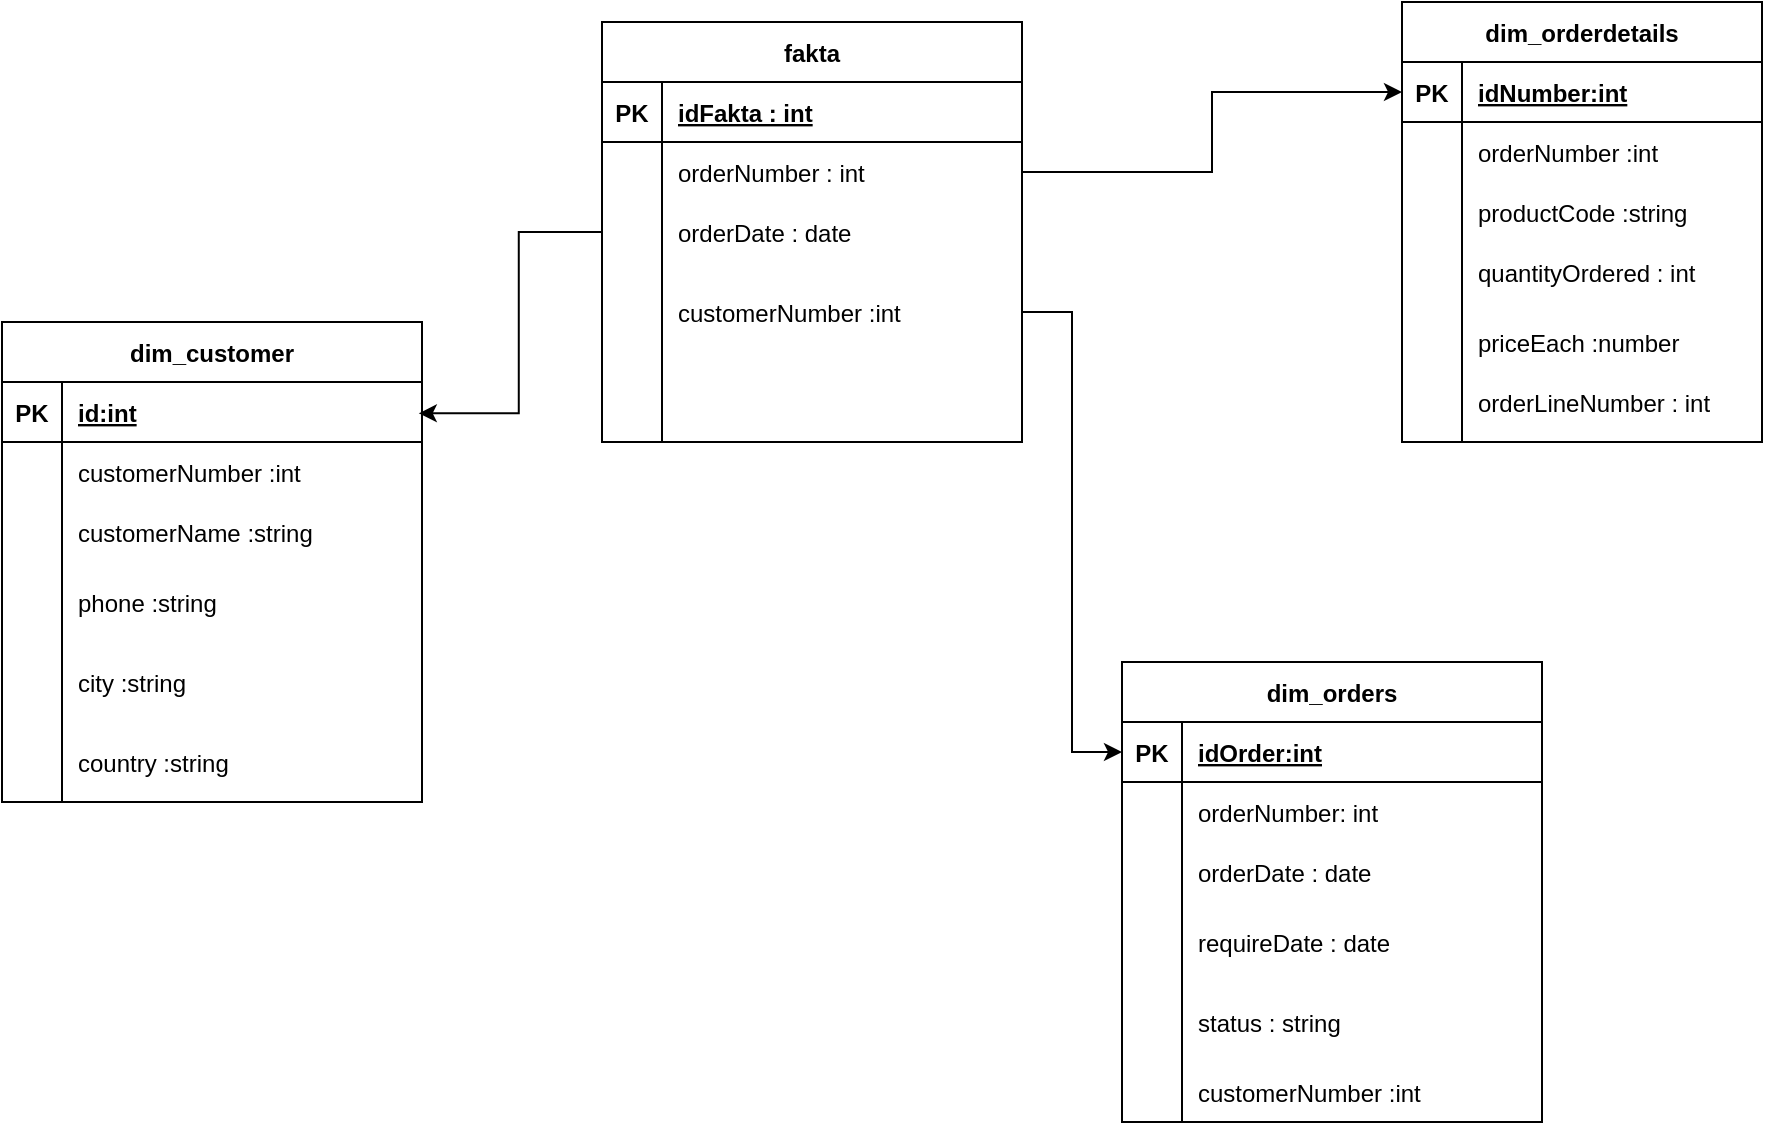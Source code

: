 <mxfile version="20.6.0" type="device"><diagram id="lp64Z3Ji3oRUmP9Y0wse" name="Page-1"><mxGraphModel dx="989" dy="588" grid="1" gridSize="10" guides="1" tooltips="1" connect="1" arrows="1" fold="1" page="1" pageScale="1" pageWidth="827" pageHeight="1169" math="0" shadow="0"><root><mxCell id="0"/><mxCell id="1" parent="0"/><mxCell id="zHVSrStEscbDM1O90p-H-2" value="dim_customer" style="shape=table;startSize=30;container=1;collapsible=1;childLayout=tableLayout;fixedRows=1;rowLines=0;fontStyle=1;align=center;resizeLast=1;" parent="1" vertex="1"><mxGeometry x="20" y="250" width="210" height="240" as="geometry"/></mxCell><mxCell id="zHVSrStEscbDM1O90p-H-3" value="" style="shape=tableRow;horizontal=0;startSize=0;swimlaneHead=0;swimlaneBody=0;fillColor=none;collapsible=0;dropTarget=0;points=[[0,0.5],[1,0.5]];portConstraint=eastwest;top=0;left=0;right=0;bottom=1;" parent="zHVSrStEscbDM1O90p-H-2" vertex="1"><mxGeometry y="30" width="210" height="30" as="geometry"/></mxCell><mxCell id="zHVSrStEscbDM1O90p-H-4" value="PK" style="shape=partialRectangle;connectable=0;fillColor=none;top=0;left=0;bottom=0;right=0;fontStyle=1;overflow=hidden;" parent="zHVSrStEscbDM1O90p-H-3" vertex="1"><mxGeometry width="30" height="30" as="geometry"><mxRectangle width="30" height="30" as="alternateBounds"/></mxGeometry></mxCell><mxCell id="zHVSrStEscbDM1O90p-H-5" value="id:int" style="shape=partialRectangle;connectable=0;fillColor=none;top=0;left=0;bottom=0;right=0;align=left;spacingLeft=6;fontStyle=5;overflow=hidden;" parent="zHVSrStEscbDM1O90p-H-3" vertex="1"><mxGeometry x="30" width="180" height="30" as="geometry"><mxRectangle width="180" height="30" as="alternateBounds"/></mxGeometry></mxCell><mxCell id="zHVSrStEscbDM1O90p-H-6" value="" style="shape=tableRow;horizontal=0;startSize=0;swimlaneHead=0;swimlaneBody=0;fillColor=none;collapsible=0;dropTarget=0;points=[[0,0.5],[1,0.5]];portConstraint=eastwest;top=0;left=0;right=0;bottom=0;" parent="zHVSrStEscbDM1O90p-H-2" vertex="1"><mxGeometry y="60" width="210" height="30" as="geometry"/></mxCell><mxCell id="zHVSrStEscbDM1O90p-H-7" value="" style="shape=partialRectangle;connectable=0;fillColor=none;top=0;left=0;bottom=0;right=0;editable=1;overflow=hidden;" parent="zHVSrStEscbDM1O90p-H-6" vertex="1"><mxGeometry width="30" height="30" as="geometry"><mxRectangle width="30" height="30" as="alternateBounds"/></mxGeometry></mxCell><mxCell id="zHVSrStEscbDM1O90p-H-8" value="customerNumber :int" style="shape=partialRectangle;connectable=0;fillColor=none;top=0;left=0;bottom=0;right=0;align=left;spacingLeft=6;overflow=hidden;" parent="zHVSrStEscbDM1O90p-H-6" vertex="1"><mxGeometry x="30" width="180" height="30" as="geometry"><mxRectangle width="180" height="30" as="alternateBounds"/></mxGeometry></mxCell><mxCell id="zHVSrStEscbDM1O90p-H-9" value="" style="shape=tableRow;horizontal=0;startSize=0;swimlaneHead=0;swimlaneBody=0;fillColor=none;collapsible=0;dropTarget=0;points=[[0,0.5],[1,0.5]];portConstraint=eastwest;top=0;left=0;right=0;bottom=0;" parent="zHVSrStEscbDM1O90p-H-2" vertex="1"><mxGeometry y="90" width="210" height="30" as="geometry"/></mxCell><mxCell id="zHVSrStEscbDM1O90p-H-10" value="" style="shape=partialRectangle;connectable=0;fillColor=none;top=0;left=0;bottom=0;right=0;editable=1;overflow=hidden;" parent="zHVSrStEscbDM1O90p-H-9" vertex="1"><mxGeometry width="30" height="30" as="geometry"><mxRectangle width="30" height="30" as="alternateBounds"/></mxGeometry></mxCell><mxCell id="zHVSrStEscbDM1O90p-H-11" value="customerName :string" style="shape=partialRectangle;connectable=0;fillColor=none;top=0;left=0;bottom=0;right=0;align=left;spacingLeft=6;overflow=hidden;" parent="zHVSrStEscbDM1O90p-H-9" vertex="1"><mxGeometry x="30" width="180" height="30" as="geometry"><mxRectangle width="180" height="30" as="alternateBounds"/></mxGeometry></mxCell><mxCell id="zHVSrStEscbDM1O90p-H-12" value="" style="shape=tableRow;horizontal=0;startSize=0;swimlaneHead=0;swimlaneBody=0;fillColor=none;collapsible=0;dropTarget=0;points=[[0,0.5],[1,0.5]];portConstraint=eastwest;top=0;left=0;right=0;bottom=0;" parent="zHVSrStEscbDM1O90p-H-2" vertex="1"><mxGeometry y="120" width="210" height="40" as="geometry"/></mxCell><mxCell id="zHVSrStEscbDM1O90p-H-13" value="" style="shape=partialRectangle;connectable=0;fillColor=none;top=0;left=0;bottom=0;right=0;editable=1;overflow=hidden;" parent="zHVSrStEscbDM1O90p-H-12" vertex="1"><mxGeometry width="30" height="40" as="geometry"><mxRectangle width="30" height="40" as="alternateBounds"/></mxGeometry></mxCell><mxCell id="zHVSrStEscbDM1O90p-H-14" value="phone :string" style="shape=partialRectangle;connectable=0;fillColor=none;top=0;left=0;bottom=0;right=0;align=left;spacingLeft=6;overflow=hidden;" parent="zHVSrStEscbDM1O90p-H-12" vertex="1"><mxGeometry x="30" width="180" height="40" as="geometry"><mxRectangle width="180" height="40" as="alternateBounds"/></mxGeometry></mxCell><mxCell id="nL2e6JNJ1G2Rb-rszVsr-1" value="" style="shape=tableRow;horizontal=0;startSize=0;swimlaneHead=0;swimlaneBody=0;fillColor=none;collapsible=0;dropTarget=0;points=[[0,0.5],[1,0.5]];portConstraint=eastwest;top=0;left=0;right=0;bottom=0;" parent="zHVSrStEscbDM1O90p-H-2" vertex="1"><mxGeometry y="160" width="210" height="40" as="geometry"/></mxCell><mxCell id="nL2e6JNJ1G2Rb-rszVsr-2" value="" style="shape=partialRectangle;connectable=0;fillColor=none;top=0;left=0;bottom=0;right=0;editable=1;overflow=hidden;" parent="nL2e6JNJ1G2Rb-rszVsr-1" vertex="1"><mxGeometry width="30" height="40" as="geometry"><mxRectangle width="30" height="40" as="alternateBounds"/></mxGeometry></mxCell><mxCell id="nL2e6JNJ1G2Rb-rszVsr-3" value="city :string" style="shape=partialRectangle;connectable=0;fillColor=none;top=0;left=0;bottom=0;right=0;align=left;spacingLeft=6;overflow=hidden;" parent="nL2e6JNJ1G2Rb-rszVsr-1" vertex="1"><mxGeometry x="30" width="180" height="40" as="geometry"><mxRectangle width="180" height="40" as="alternateBounds"/></mxGeometry></mxCell><mxCell id="zHVSrStEscbDM1O90p-H-15" value="dim_orders" style="shape=table;startSize=30;container=1;collapsible=1;childLayout=tableLayout;fixedRows=1;rowLines=0;fontStyle=1;align=center;resizeLast=1;" parent="1" vertex="1"><mxGeometry x="580" y="420" width="210" height="230" as="geometry"><mxRectangle x="440" y="250" width="100" height="30" as="alternateBounds"/></mxGeometry></mxCell><mxCell id="zHVSrStEscbDM1O90p-H-16" value="" style="shape=tableRow;horizontal=0;startSize=0;swimlaneHead=0;swimlaneBody=0;fillColor=none;collapsible=0;dropTarget=0;points=[[0,0.5],[1,0.5]];portConstraint=eastwest;top=0;left=0;right=0;bottom=1;" parent="zHVSrStEscbDM1O90p-H-15" vertex="1"><mxGeometry y="30" width="210" height="30" as="geometry"/></mxCell><mxCell id="zHVSrStEscbDM1O90p-H-17" value="PK" style="shape=partialRectangle;connectable=0;fillColor=none;top=0;left=0;bottom=0;right=0;fontStyle=1;overflow=hidden;" parent="zHVSrStEscbDM1O90p-H-16" vertex="1"><mxGeometry width="30" height="30" as="geometry"><mxRectangle width="30" height="30" as="alternateBounds"/></mxGeometry></mxCell><mxCell id="zHVSrStEscbDM1O90p-H-18" value="idOrder:int" style="shape=partialRectangle;connectable=0;fillColor=none;top=0;left=0;bottom=0;right=0;align=left;spacingLeft=6;fontStyle=5;overflow=hidden;" parent="zHVSrStEscbDM1O90p-H-16" vertex="1"><mxGeometry x="30" width="180" height="30" as="geometry"><mxRectangle width="180" height="30" as="alternateBounds"/></mxGeometry></mxCell><mxCell id="zHVSrStEscbDM1O90p-H-19" value="" style="shape=tableRow;horizontal=0;startSize=0;swimlaneHead=0;swimlaneBody=0;fillColor=none;collapsible=0;dropTarget=0;points=[[0,0.5],[1,0.5]];portConstraint=eastwest;top=0;left=0;right=0;bottom=0;" parent="zHVSrStEscbDM1O90p-H-15" vertex="1"><mxGeometry y="60" width="210" height="30" as="geometry"/></mxCell><mxCell id="zHVSrStEscbDM1O90p-H-20" value="" style="shape=partialRectangle;connectable=0;fillColor=none;top=0;left=0;bottom=0;right=0;editable=1;overflow=hidden;" parent="zHVSrStEscbDM1O90p-H-19" vertex="1"><mxGeometry width="30" height="30" as="geometry"><mxRectangle width="30" height="30" as="alternateBounds"/></mxGeometry></mxCell><mxCell id="zHVSrStEscbDM1O90p-H-21" value="orderNumber: int" style="shape=partialRectangle;connectable=0;fillColor=none;top=0;left=0;bottom=0;right=0;align=left;spacingLeft=6;overflow=hidden;" parent="zHVSrStEscbDM1O90p-H-19" vertex="1"><mxGeometry x="30" width="180" height="30" as="geometry"><mxRectangle width="180" height="30" as="alternateBounds"/></mxGeometry></mxCell><mxCell id="zHVSrStEscbDM1O90p-H-22" value="" style="shape=tableRow;horizontal=0;startSize=0;swimlaneHead=0;swimlaneBody=0;fillColor=none;collapsible=0;dropTarget=0;points=[[0,0.5],[1,0.5]];portConstraint=eastwest;top=0;left=0;right=0;bottom=0;" parent="zHVSrStEscbDM1O90p-H-15" vertex="1"><mxGeometry y="90" width="210" height="30" as="geometry"/></mxCell><mxCell id="zHVSrStEscbDM1O90p-H-23" value="" style="shape=partialRectangle;connectable=0;fillColor=none;top=0;left=0;bottom=0;right=0;editable=1;overflow=hidden;" parent="zHVSrStEscbDM1O90p-H-22" vertex="1"><mxGeometry width="30" height="30" as="geometry"><mxRectangle width="30" height="30" as="alternateBounds"/></mxGeometry></mxCell><mxCell id="zHVSrStEscbDM1O90p-H-24" value="orderDate : date" style="shape=partialRectangle;connectable=0;fillColor=none;top=0;left=0;bottom=0;right=0;align=left;spacingLeft=6;overflow=hidden;" parent="zHVSrStEscbDM1O90p-H-22" vertex="1"><mxGeometry x="30" width="180" height="30" as="geometry"><mxRectangle width="180" height="30" as="alternateBounds"/></mxGeometry></mxCell><mxCell id="zHVSrStEscbDM1O90p-H-25" value="" style="shape=tableRow;horizontal=0;startSize=0;swimlaneHead=0;swimlaneBody=0;fillColor=none;collapsible=0;dropTarget=0;points=[[0,0.5],[1,0.5]];portConstraint=eastwest;top=0;left=0;right=0;bottom=0;" parent="zHVSrStEscbDM1O90p-H-15" vertex="1"><mxGeometry y="120" width="210" height="40" as="geometry"/></mxCell><mxCell id="zHVSrStEscbDM1O90p-H-26" value="" style="shape=partialRectangle;connectable=0;fillColor=none;top=0;left=0;bottom=0;right=0;editable=1;overflow=hidden;" parent="zHVSrStEscbDM1O90p-H-25" vertex="1"><mxGeometry width="30" height="40" as="geometry"><mxRectangle width="30" height="40" as="alternateBounds"/></mxGeometry></mxCell><mxCell id="zHVSrStEscbDM1O90p-H-27" value="requireDate : date" style="shape=partialRectangle;connectable=0;fillColor=none;top=0;left=0;bottom=0;right=0;align=left;spacingLeft=6;overflow=hidden;" parent="zHVSrStEscbDM1O90p-H-25" vertex="1"><mxGeometry x="30" width="180" height="40" as="geometry"><mxRectangle width="180" height="40" as="alternateBounds"/></mxGeometry></mxCell><mxCell id="nL2e6JNJ1G2Rb-rszVsr-4" value="" style="shape=tableRow;horizontal=0;startSize=0;swimlaneHead=0;swimlaneBody=0;fillColor=none;collapsible=0;dropTarget=0;points=[[0,0.5],[1,0.5]];portConstraint=eastwest;top=0;left=0;right=0;bottom=0;" parent="zHVSrStEscbDM1O90p-H-15" vertex="1"><mxGeometry y="160" width="210" height="40" as="geometry"/></mxCell><mxCell id="nL2e6JNJ1G2Rb-rszVsr-5" value="" style="shape=partialRectangle;connectable=0;fillColor=none;top=0;left=0;bottom=0;right=0;editable=1;overflow=hidden;" parent="nL2e6JNJ1G2Rb-rszVsr-4" vertex="1"><mxGeometry width="30" height="40" as="geometry"><mxRectangle width="30" height="40" as="alternateBounds"/></mxGeometry></mxCell><mxCell id="nL2e6JNJ1G2Rb-rszVsr-6" value="status : string" style="shape=partialRectangle;connectable=0;fillColor=none;top=0;left=0;bottom=0;right=0;align=left;spacingLeft=6;overflow=hidden;" parent="nL2e6JNJ1G2Rb-rszVsr-4" vertex="1"><mxGeometry x="30" width="180" height="40" as="geometry"><mxRectangle width="180" height="40" as="alternateBounds"/></mxGeometry></mxCell><mxCell id="zHVSrStEscbDM1O90p-H-67" value="dim_orderdetails" style="shape=table;startSize=30;container=1;collapsible=1;childLayout=tableLayout;fixedRows=1;rowLines=0;fontStyle=1;align=center;resizeLast=1;" parent="1" vertex="1"><mxGeometry x="720" y="90" width="180" height="220" as="geometry"><mxRectangle x="90" y="310" width="90" height="30" as="alternateBounds"/></mxGeometry></mxCell><mxCell id="zHVSrStEscbDM1O90p-H-68" value="" style="shape=tableRow;horizontal=0;startSize=0;swimlaneHead=0;swimlaneBody=0;fillColor=none;collapsible=0;dropTarget=0;points=[[0,0.5],[1,0.5]];portConstraint=eastwest;top=0;left=0;right=0;bottom=1;" parent="zHVSrStEscbDM1O90p-H-67" vertex="1"><mxGeometry y="30" width="180" height="30" as="geometry"/></mxCell><mxCell id="zHVSrStEscbDM1O90p-H-69" value="PK" style="shape=partialRectangle;connectable=0;fillColor=none;top=0;left=0;bottom=0;right=0;fontStyle=1;overflow=hidden;" parent="zHVSrStEscbDM1O90p-H-68" vertex="1"><mxGeometry width="30" height="30" as="geometry"><mxRectangle width="30" height="30" as="alternateBounds"/></mxGeometry></mxCell><mxCell id="zHVSrStEscbDM1O90p-H-70" value="idNumber:int" style="shape=partialRectangle;connectable=0;fillColor=none;top=0;left=0;bottom=0;right=0;align=left;spacingLeft=6;fontStyle=5;overflow=hidden;" parent="zHVSrStEscbDM1O90p-H-68" vertex="1"><mxGeometry x="30" width="150" height="30" as="geometry"><mxRectangle width="150" height="30" as="alternateBounds"/></mxGeometry></mxCell><mxCell id="zHVSrStEscbDM1O90p-H-71" value="" style="shape=tableRow;horizontal=0;startSize=0;swimlaneHead=0;swimlaneBody=0;fillColor=none;collapsible=0;dropTarget=0;points=[[0,0.5],[1,0.5]];portConstraint=eastwest;top=0;left=0;right=0;bottom=0;" parent="zHVSrStEscbDM1O90p-H-67" vertex="1"><mxGeometry y="60" width="180" height="30" as="geometry"/></mxCell><mxCell id="zHVSrStEscbDM1O90p-H-72" value="" style="shape=partialRectangle;connectable=0;fillColor=none;top=0;left=0;bottom=0;right=0;editable=1;overflow=hidden;" parent="zHVSrStEscbDM1O90p-H-71" vertex="1"><mxGeometry width="30" height="30" as="geometry"><mxRectangle width="30" height="30" as="alternateBounds"/></mxGeometry></mxCell><mxCell id="zHVSrStEscbDM1O90p-H-73" value="orderNumber :int" style="shape=partialRectangle;connectable=0;fillColor=none;top=0;left=0;bottom=0;right=0;align=left;spacingLeft=6;overflow=hidden;" parent="zHVSrStEscbDM1O90p-H-71" vertex="1"><mxGeometry x="30" width="150" height="30" as="geometry"><mxRectangle width="150" height="30" as="alternateBounds"/></mxGeometry></mxCell><mxCell id="zHVSrStEscbDM1O90p-H-74" value="" style="shape=tableRow;horizontal=0;startSize=0;swimlaneHead=0;swimlaneBody=0;fillColor=none;collapsible=0;dropTarget=0;points=[[0,0.5],[1,0.5]];portConstraint=eastwest;top=0;left=0;right=0;bottom=0;" parent="zHVSrStEscbDM1O90p-H-67" vertex="1"><mxGeometry y="90" width="180" height="30" as="geometry"/></mxCell><mxCell id="zHVSrStEscbDM1O90p-H-75" value="" style="shape=partialRectangle;connectable=0;fillColor=none;top=0;left=0;bottom=0;right=0;editable=1;overflow=hidden;" parent="zHVSrStEscbDM1O90p-H-74" vertex="1"><mxGeometry width="30" height="30" as="geometry"><mxRectangle width="30" height="30" as="alternateBounds"/></mxGeometry></mxCell><mxCell id="zHVSrStEscbDM1O90p-H-76" value="productCode :string" style="shape=partialRectangle;connectable=0;fillColor=none;top=0;left=0;bottom=0;right=0;align=left;spacingLeft=6;overflow=hidden;" parent="zHVSrStEscbDM1O90p-H-74" vertex="1"><mxGeometry x="30" width="150" height="30" as="geometry"><mxRectangle width="150" height="30" as="alternateBounds"/></mxGeometry></mxCell><mxCell id="zHVSrStEscbDM1O90p-H-77" value="" style="shape=tableRow;horizontal=0;startSize=0;swimlaneHead=0;swimlaneBody=0;fillColor=none;collapsible=0;dropTarget=0;points=[[0,0.5],[1,0.5]];portConstraint=eastwest;top=0;left=0;right=0;bottom=0;" parent="zHVSrStEscbDM1O90p-H-67" vertex="1"><mxGeometry y="120" width="180" height="30" as="geometry"/></mxCell><mxCell id="zHVSrStEscbDM1O90p-H-78" value="" style="shape=partialRectangle;connectable=0;fillColor=none;top=0;left=0;bottom=0;right=0;editable=1;overflow=hidden;" parent="zHVSrStEscbDM1O90p-H-77" vertex="1"><mxGeometry width="30" height="30" as="geometry"><mxRectangle width="30" height="30" as="alternateBounds"/></mxGeometry></mxCell><mxCell id="zHVSrStEscbDM1O90p-H-79" value="quantityOrdered : int" style="shape=partialRectangle;connectable=0;fillColor=none;top=0;left=0;bottom=0;right=0;align=left;spacingLeft=6;overflow=hidden;" parent="zHVSrStEscbDM1O90p-H-77" vertex="1"><mxGeometry x="30" width="150" height="30" as="geometry"><mxRectangle width="150" height="30" as="alternateBounds"/></mxGeometry></mxCell><mxCell id="nL2e6JNJ1G2Rb-rszVsr-7" value="" style="shape=tableRow;horizontal=0;startSize=0;swimlaneHead=0;swimlaneBody=0;fillColor=none;collapsible=0;dropTarget=0;points=[[0,0.5],[1,0.5]];portConstraint=eastwest;top=0;left=0;right=0;bottom=0;" parent="zHVSrStEscbDM1O90p-H-67" vertex="1"><mxGeometry y="150" width="180" height="40" as="geometry"/></mxCell><mxCell id="nL2e6JNJ1G2Rb-rszVsr-8" value="" style="shape=partialRectangle;connectable=0;fillColor=none;top=0;left=0;bottom=0;right=0;editable=1;overflow=hidden;" parent="nL2e6JNJ1G2Rb-rszVsr-7" vertex="1"><mxGeometry width="30" height="40" as="geometry"><mxRectangle width="30" height="40" as="alternateBounds"/></mxGeometry></mxCell><mxCell id="nL2e6JNJ1G2Rb-rszVsr-9" value="priceEach :number" style="shape=partialRectangle;connectable=0;fillColor=none;top=0;left=0;bottom=0;right=0;align=left;spacingLeft=6;overflow=hidden;" parent="nL2e6JNJ1G2Rb-rszVsr-7" vertex="1"><mxGeometry x="30" width="150" height="40" as="geometry"><mxRectangle width="150" height="40" as="alternateBounds"/></mxGeometry></mxCell><mxCell id="zHVSrStEscbDM1O90p-H-80" value="fakta" style="shape=table;startSize=30;container=1;collapsible=1;childLayout=tableLayout;fixedRows=1;rowLines=0;fontStyle=1;align=center;resizeLast=1;" parent="1" vertex="1"><mxGeometry x="320" y="100" width="210" height="210" as="geometry"/></mxCell><mxCell id="zHVSrStEscbDM1O90p-H-81" value="" style="shape=tableRow;horizontal=0;startSize=0;swimlaneHead=0;swimlaneBody=0;fillColor=none;collapsible=0;dropTarget=0;points=[[0,0.5],[1,0.5]];portConstraint=eastwest;top=0;left=0;right=0;bottom=1;" parent="zHVSrStEscbDM1O90p-H-80" vertex="1"><mxGeometry y="30" width="210" height="30" as="geometry"/></mxCell><mxCell id="zHVSrStEscbDM1O90p-H-82" value="PK" style="shape=partialRectangle;connectable=0;fillColor=none;top=0;left=0;bottom=0;right=0;fontStyle=1;overflow=hidden;" parent="zHVSrStEscbDM1O90p-H-81" vertex="1"><mxGeometry width="30" height="30" as="geometry"><mxRectangle width="30" height="30" as="alternateBounds"/></mxGeometry></mxCell><mxCell id="zHVSrStEscbDM1O90p-H-83" value="idFakta : int" style="shape=partialRectangle;connectable=0;fillColor=none;top=0;left=0;bottom=0;right=0;align=left;spacingLeft=6;fontStyle=5;overflow=hidden;" parent="zHVSrStEscbDM1O90p-H-81" vertex="1"><mxGeometry x="30" width="180" height="30" as="geometry"><mxRectangle width="180" height="30" as="alternateBounds"/></mxGeometry></mxCell><mxCell id="zHVSrStEscbDM1O90p-H-84" value="" style="shape=tableRow;horizontal=0;startSize=0;swimlaneHead=0;swimlaneBody=0;fillColor=none;collapsible=0;dropTarget=0;points=[[0,0.5],[1,0.5]];portConstraint=eastwest;top=0;left=0;right=0;bottom=0;" parent="zHVSrStEscbDM1O90p-H-80" vertex="1"><mxGeometry y="60" width="210" height="30" as="geometry"/></mxCell><mxCell id="zHVSrStEscbDM1O90p-H-85" value="" style="shape=partialRectangle;connectable=0;fillColor=none;top=0;left=0;bottom=0;right=0;editable=1;overflow=hidden;" parent="zHVSrStEscbDM1O90p-H-84" vertex="1"><mxGeometry width="30" height="30" as="geometry"><mxRectangle width="30" height="30" as="alternateBounds"/></mxGeometry></mxCell><mxCell id="zHVSrStEscbDM1O90p-H-86" value="orderNumber : int" style="shape=partialRectangle;connectable=0;fillColor=none;top=0;left=0;bottom=0;right=0;align=left;spacingLeft=6;overflow=hidden;" parent="zHVSrStEscbDM1O90p-H-84" vertex="1"><mxGeometry x="30" width="180" height="30" as="geometry"><mxRectangle width="180" height="30" as="alternateBounds"/></mxGeometry></mxCell><mxCell id="zHVSrStEscbDM1O90p-H-87" value="" style="shape=tableRow;horizontal=0;startSize=0;swimlaneHead=0;swimlaneBody=0;fillColor=none;collapsible=0;dropTarget=0;points=[[0,0.5],[1,0.5]];portConstraint=eastwest;top=0;left=0;right=0;bottom=0;" parent="zHVSrStEscbDM1O90p-H-80" vertex="1"><mxGeometry y="90" width="210" height="30" as="geometry"/></mxCell><mxCell id="zHVSrStEscbDM1O90p-H-88" value="" style="shape=partialRectangle;connectable=0;fillColor=none;top=0;left=0;bottom=0;right=0;editable=1;overflow=hidden;" parent="zHVSrStEscbDM1O90p-H-87" vertex="1"><mxGeometry width="30" height="30" as="geometry"><mxRectangle width="30" height="30" as="alternateBounds"/></mxGeometry></mxCell><mxCell id="zHVSrStEscbDM1O90p-H-89" value="orderDate : date" style="shape=partialRectangle;connectable=0;fillColor=none;top=0;left=0;bottom=0;right=0;align=left;spacingLeft=6;overflow=hidden;" parent="zHVSrStEscbDM1O90p-H-87" vertex="1"><mxGeometry x="30" width="180" height="30" as="geometry"><mxRectangle width="180" height="30" as="alternateBounds"/></mxGeometry></mxCell><mxCell id="zHVSrStEscbDM1O90p-H-90" value="" style="shape=tableRow;horizontal=0;startSize=0;swimlaneHead=0;swimlaneBody=0;fillColor=none;collapsible=0;dropTarget=0;points=[[0,0.5],[1,0.5]];portConstraint=eastwest;top=0;left=0;right=0;bottom=0;" parent="zHVSrStEscbDM1O90p-H-80" vertex="1"><mxGeometry y="120" width="210" height="50" as="geometry"/></mxCell><mxCell id="zHVSrStEscbDM1O90p-H-91" value="" style="shape=partialRectangle;connectable=0;fillColor=none;top=0;left=0;bottom=0;right=0;editable=1;overflow=hidden;" parent="zHVSrStEscbDM1O90p-H-90" vertex="1"><mxGeometry width="30" height="50" as="geometry"><mxRectangle width="30" height="50" as="alternateBounds"/></mxGeometry></mxCell><mxCell id="zHVSrStEscbDM1O90p-H-92" value="customerNumber :int" style="shape=partialRectangle;connectable=0;fillColor=none;top=0;left=0;bottom=0;right=0;align=left;spacingLeft=6;overflow=hidden;" parent="zHVSrStEscbDM1O90p-H-90" vertex="1"><mxGeometry x="30" width="180" height="50" as="geometry"><mxRectangle width="180" height="50" as="alternateBounds"/></mxGeometry></mxCell><mxCell id="nL2e6JNJ1G2Rb-rszVsr-13" value="" style="shape=tableRow;horizontal=0;startSize=0;swimlaneHead=0;swimlaneBody=0;fillColor=none;collapsible=0;dropTarget=0;points=[[0,0.5],[1,0.5]];portConstraint=eastwest;top=0;left=0;right=0;bottom=0;" parent="zHVSrStEscbDM1O90p-H-80" vertex="1"><mxGeometry y="170" width="210" height="20" as="geometry"/></mxCell><mxCell id="nL2e6JNJ1G2Rb-rszVsr-14" value="" style="shape=partialRectangle;connectable=0;fillColor=none;top=0;left=0;bottom=0;right=0;editable=1;overflow=hidden;" parent="nL2e6JNJ1G2Rb-rszVsr-13" vertex="1"><mxGeometry width="30" height="20" as="geometry"><mxRectangle width="30" height="20" as="alternateBounds"/></mxGeometry></mxCell><mxCell id="nL2e6JNJ1G2Rb-rszVsr-15" value="" style="shape=partialRectangle;connectable=0;fillColor=none;top=0;left=0;bottom=0;right=0;align=left;spacingLeft=6;overflow=hidden;" parent="nL2e6JNJ1G2Rb-rszVsr-13" vertex="1"><mxGeometry x="30" width="180" height="20" as="geometry"><mxRectangle width="180" height="20" as="alternateBounds"/></mxGeometry></mxCell><mxCell id="nL2e6JNJ1G2Rb-rszVsr-10" value="" style="shape=tableRow;horizontal=0;startSize=0;swimlaneHead=0;swimlaneBody=0;fillColor=none;collapsible=0;dropTarget=0;points=[[0,0.5],[1,0.5]];portConstraint=eastwest;top=0;left=0;right=0;bottom=0;" parent="zHVSrStEscbDM1O90p-H-80" vertex="1"><mxGeometry y="190" width="210" height="20" as="geometry"/></mxCell><mxCell id="nL2e6JNJ1G2Rb-rszVsr-11" value="" style="shape=partialRectangle;connectable=0;fillColor=none;top=0;left=0;bottom=0;right=0;editable=1;overflow=hidden;" parent="nL2e6JNJ1G2Rb-rszVsr-10" vertex="1"><mxGeometry width="30" height="20" as="geometry"><mxRectangle width="30" height="20" as="alternateBounds"/></mxGeometry></mxCell><mxCell id="nL2e6JNJ1G2Rb-rszVsr-12" value="" style="shape=partialRectangle;connectable=0;fillColor=none;top=0;left=0;bottom=0;right=0;align=left;spacingLeft=6;overflow=hidden;" parent="nL2e6JNJ1G2Rb-rszVsr-10" vertex="1"><mxGeometry x="30" width="180" height="20" as="geometry"><mxRectangle width="180" height="20" as="alternateBounds"/></mxGeometry></mxCell><mxCell id="zHVSrStEscbDM1O90p-H-97" value="" style="edgeStyle=elbowEdgeStyle;elbow=horizontal;endArrow=classic;html=1;rounded=0;entryX=1;entryY=0.5;entryDx=0;entryDy=0;exitX=0;exitY=0.5;exitDx=0;exitDy=0;" parent="1" source="zHVSrStEscbDM1O90p-H-87" edge="1"><mxGeometry width="50" height="50" relative="1" as="geometry"><mxPoint x="330.0" y="170.0" as="sourcePoint"/><mxPoint x="228.39" y="295.65" as="targetPoint"/><Array as="points"><mxPoint x="278.39" y="230.65"/></Array></mxGeometry></mxCell><mxCell id="zHVSrStEscbDM1O90p-H-109" value="" style="edgeStyle=elbowEdgeStyle;elbow=horizontal;endArrow=classic;html=1;rounded=0;entryX=0;entryY=0.5;entryDx=0;entryDy=0;exitX=1;exitY=0.5;exitDx=0;exitDy=0;" parent="1" source="zHVSrStEscbDM1O90p-H-84" target="zHVSrStEscbDM1O90p-H-68" edge="1"><mxGeometry width="50" height="50" relative="1" as="geometry"><mxPoint x="340" y="330" as="sourcePoint"/><mxPoint x="390" y="280" as="targetPoint"/></mxGeometry></mxCell><mxCell id="zHVSrStEscbDM1O90p-H-117" style="edgeStyle=orthogonalEdgeStyle;rounded=0;orthogonalLoop=1;jettySize=auto;html=1;entryX=0;entryY=0.5;entryDx=0;entryDy=0;" parent="1" source="zHVSrStEscbDM1O90p-H-90" target="zHVSrStEscbDM1O90p-H-16" edge="1"><mxGeometry relative="1" as="geometry"/></mxCell><mxCell id="T6HzV4e3_W44bC_9dwPV-2" value="country :string" style="shape=partialRectangle;connectable=0;fillColor=none;top=0;left=0;bottom=0;right=0;align=left;spacingLeft=6;overflow=hidden;" vertex="1" parent="1"><mxGeometry x="50" y="450" width="180" height="40" as="geometry"><mxRectangle width="180" height="40" as="alternateBounds"/></mxGeometry></mxCell><mxCell id="T6HzV4e3_W44bC_9dwPV-3" value="" style="endArrow=none;html=1;rounded=0;" edge="1" parent="1"><mxGeometry width="50" height="50" relative="1" as="geometry"><mxPoint x="50" y="490" as="sourcePoint"/><mxPoint x="50" y="450" as="targetPoint"/></mxGeometry></mxCell><mxCell id="T6HzV4e3_W44bC_9dwPV-4" value="orderLineNumber : int" style="shape=partialRectangle;connectable=0;fillColor=none;top=0;left=0;bottom=0;right=0;align=left;spacingLeft=6;overflow=hidden;" vertex="1" parent="1"><mxGeometry x="750" y="270" width="150" height="40" as="geometry"><mxRectangle width="150" height="40" as="alternateBounds"/></mxGeometry></mxCell><mxCell id="T6HzV4e3_W44bC_9dwPV-5" value="" style="endArrow=none;html=1;rounded=0;" edge="1" parent="1"><mxGeometry width="50" height="50" relative="1" as="geometry"><mxPoint x="750" y="310" as="sourcePoint"/><mxPoint x="750" y="280" as="targetPoint"/></mxGeometry></mxCell><mxCell id="T6HzV4e3_W44bC_9dwPV-6" value="customerNumber :int" style="shape=partialRectangle;connectable=0;fillColor=none;top=0;left=0;bottom=0;right=0;align=left;spacingLeft=6;overflow=hidden;" vertex="1" parent="1"><mxGeometry x="610" y="620" width="180" height="30" as="geometry"><mxRectangle width="180" height="30" as="alternateBounds"/></mxGeometry></mxCell><mxCell id="T6HzV4e3_W44bC_9dwPV-7" value="" style="endArrow=none;html=1;rounded=0;" edge="1" parent="1"><mxGeometry width="50" height="50" relative="1" as="geometry"><mxPoint x="610" y="650" as="sourcePoint"/><mxPoint x="610" y="620" as="targetPoint"/></mxGeometry></mxCell></root></mxGraphModel></diagram></mxfile>